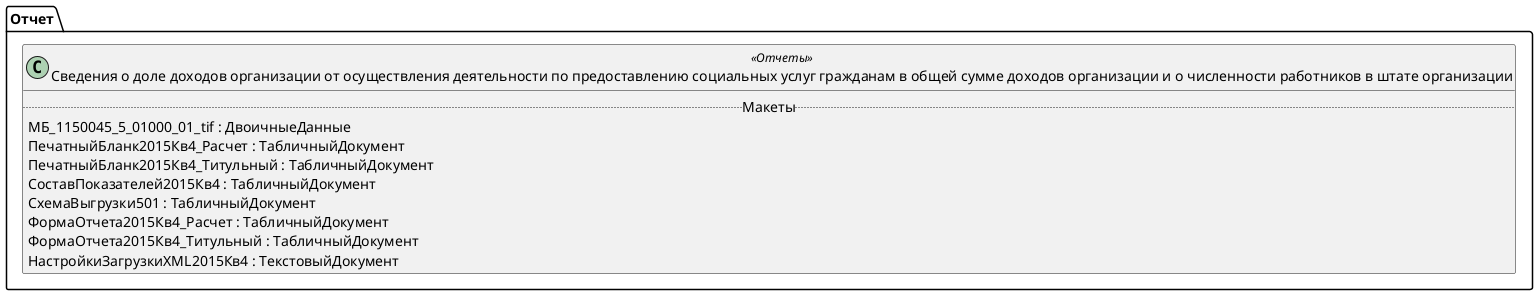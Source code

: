 ﻿@startuml РегламентированныйОтчетСведенияОДолеДоходовОрганизацииПоСоцУслугам
'!include templates.wsd
'..\include templates.wsd
class Отчет.РегламентированныйОтчетСведенияОДолеДоходовОрганизацииПоСоцУслугам as "Сведения о доле доходов организации от осуществления деятельности по предоставлению социальных услуг гражданам в общей сумме доходов организации и о численности работников в штате организации" <<Отчеты>>
{
..Макеты..
МБ_1150045_5_01000_01_tif : ДвоичныеДанные
ПечатныйБланк2015Кв4_Расчет : ТабличныйДокумент
ПечатныйБланк2015Кв4_Титульный : ТабличныйДокумент
СоставПоказателей2015Кв4 : ТабличныйДокумент
СхемаВыгрузки501 : ТабличныйДокумент
ФормаОтчета2015Кв4_Расчет : ТабличныйДокумент
ФормаОтчета2015Кв4_Титульный : ТабличныйДокумент
НастройкиЗагрузкиXML2015Кв4 : ТекстовыйДокумент
}
@enduml
